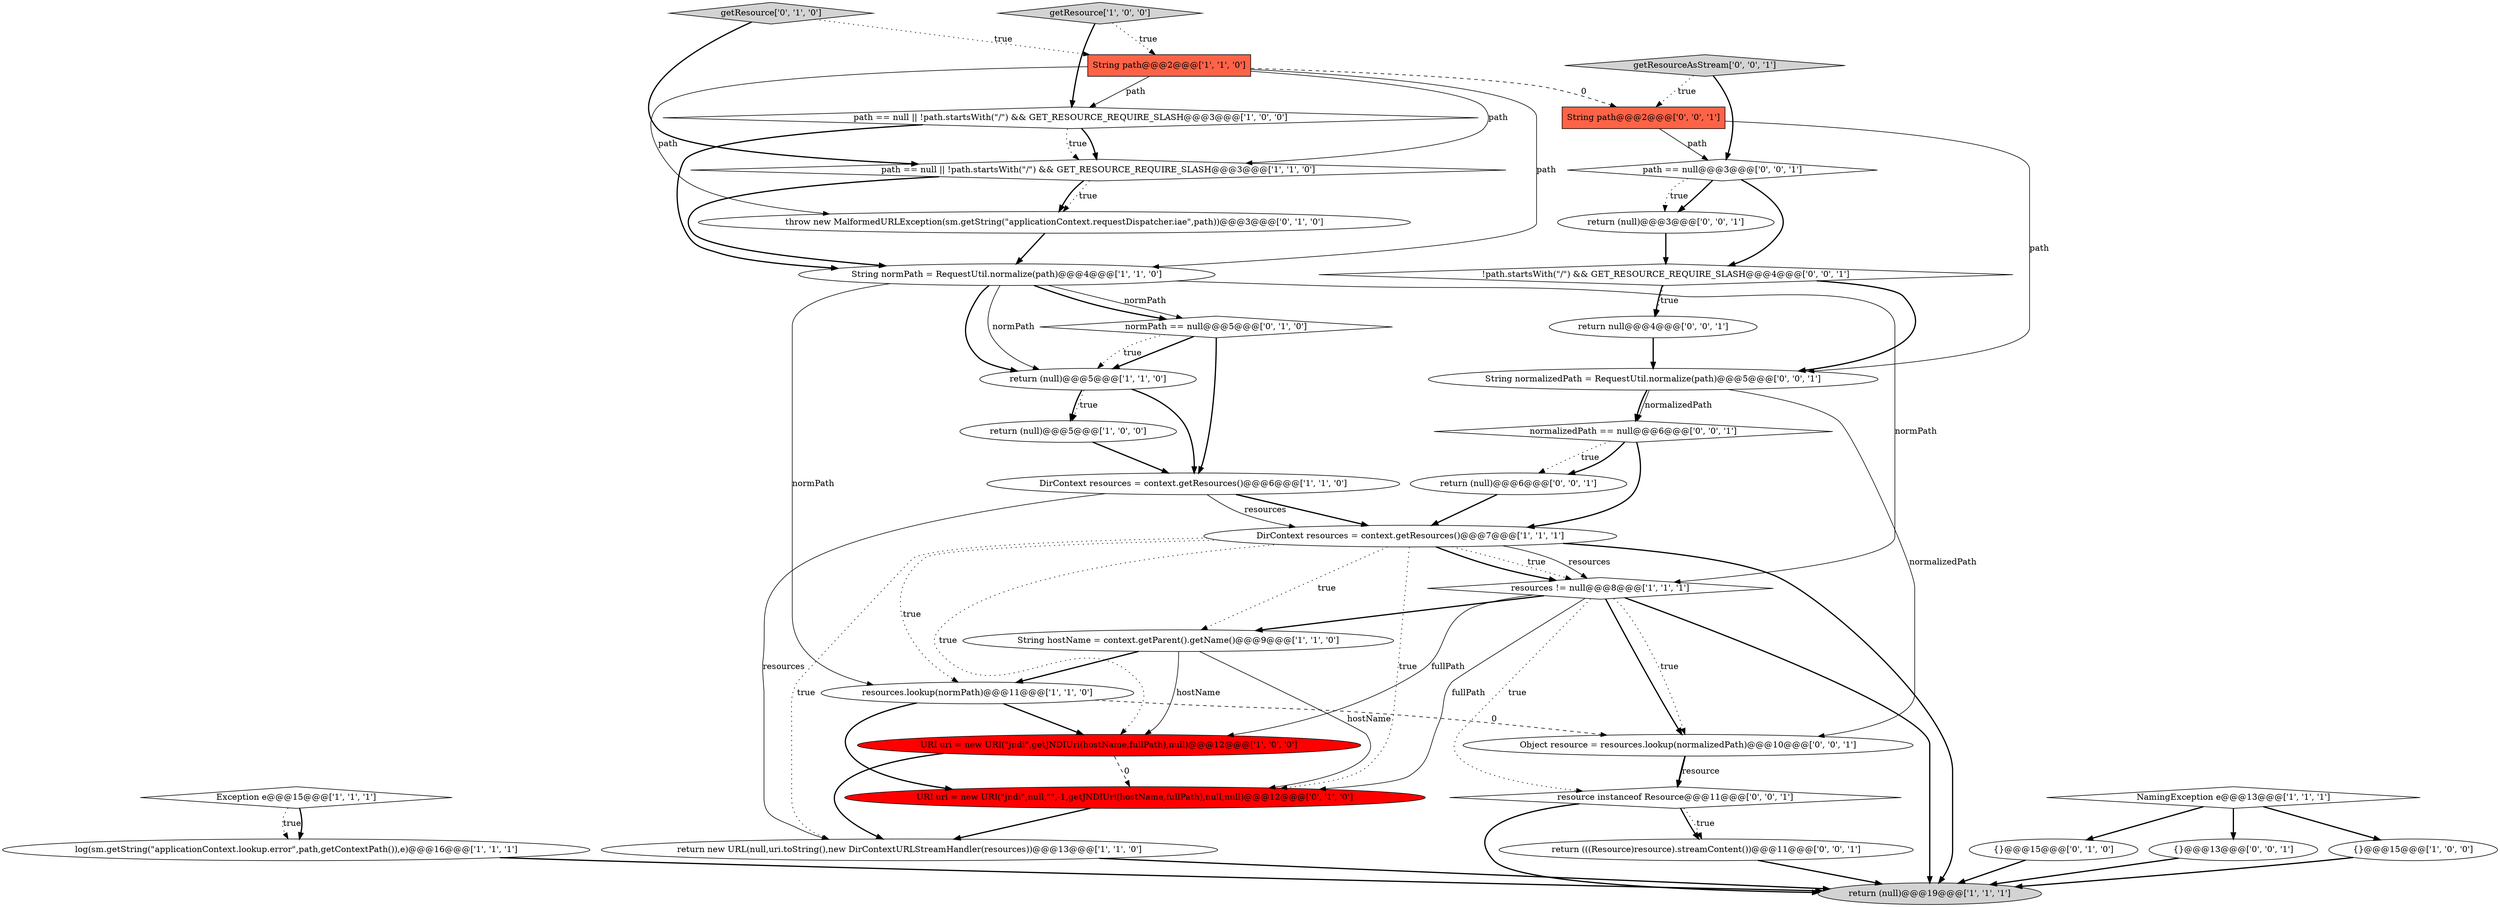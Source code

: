 digraph {
24 [style = filled, label = "String path@@@2@@@['0', '0', '1']", fillcolor = tomato, shape = box image = "AAA0AAABBB3BBB"];
8 [style = filled, label = "return (null)@@@5@@@['1', '1', '0']", fillcolor = white, shape = ellipse image = "AAA0AAABBB1BBB"];
20 [style = filled, label = "normPath == null@@@5@@@['0', '1', '0']", fillcolor = white, shape = diamond image = "AAA0AAABBB2BBB"];
15 [style = filled, label = "log(sm.getString(\"applicationContext.lookup.error\",path,getContextPath()),e)@@@16@@@['1', '1', '1']", fillcolor = white, shape = ellipse image = "AAA0AAABBB1BBB"];
26 [style = filled, label = "getResourceAsStream['0', '0', '1']", fillcolor = lightgray, shape = diamond image = "AAA0AAABBB3BBB"];
22 [style = filled, label = "URI uri = new URI(\"jndi\",null,\"\",-1,getJNDIUri(hostName,fullPath),null,null)@@@12@@@['0', '1', '0']", fillcolor = red, shape = ellipse image = "AAA1AAABBB2BBB"];
0 [style = filled, label = "resources != null@@@8@@@['1', '1', '1']", fillcolor = white, shape = diamond image = "AAA0AAABBB1BBB"];
13 [style = filled, label = "NamingException e@@@13@@@['1', '1', '1']", fillcolor = white, shape = diamond image = "AAA0AAABBB1BBB"];
31 [style = filled, label = "return (((Resource)resource).streamContent())@@@11@@@['0', '0', '1']", fillcolor = white, shape = ellipse image = "AAA0AAABBB3BBB"];
4 [style = filled, label = "{}@@@15@@@['1', '0', '0']", fillcolor = white, shape = ellipse image = "AAA0AAABBB1BBB"];
5 [style = filled, label = "return (null)@@@5@@@['1', '0', '0']", fillcolor = white, shape = ellipse image = "AAA0AAABBB1BBB"];
35 [style = filled, label = "normalizedPath == null@@@6@@@['0', '0', '1']", fillcolor = white, shape = diamond image = "AAA0AAABBB3BBB"];
2 [style = filled, label = "URI uri = new URI(\"jndi\",getJNDIUri(hostName,fullPath),null)@@@12@@@['1', '0', '0']", fillcolor = red, shape = ellipse image = "AAA1AAABBB1BBB"];
3 [style = filled, label = "String hostName = context.getParent().getName()@@@9@@@['1', '1', '0']", fillcolor = white, shape = ellipse image = "AAA0AAABBB1BBB"];
29 [style = filled, label = "return (null)@@@6@@@['0', '0', '1']", fillcolor = white, shape = ellipse image = "AAA0AAABBB3BBB"];
16 [style = filled, label = "return new URL(null,uri.toString(),new DirContextURLStreamHandler(resources))@@@13@@@['1', '1', '0']", fillcolor = white, shape = ellipse image = "AAA0AAABBB1BBB"];
21 [style = filled, label = "{}@@@15@@@['0', '1', '0']", fillcolor = white, shape = ellipse image = "AAA0AAABBB2BBB"];
7 [style = filled, label = "Exception e@@@15@@@['1', '1', '1']", fillcolor = white, shape = diamond image = "AAA0AAABBB1BBB"];
6 [style = filled, label = "return (null)@@@19@@@['1', '1', '1']", fillcolor = lightgray, shape = ellipse image = "AAA0AAABBB1BBB"];
14 [style = filled, label = "DirContext resources = context.getResources()@@@7@@@['1', '1', '1']", fillcolor = white, shape = ellipse image = "AAA0AAABBB1BBB"];
9 [style = filled, label = "DirContext resources = context.getResources()@@@6@@@['1', '1', '0']", fillcolor = white, shape = ellipse image = "AAA0AAABBB1BBB"];
34 [style = filled, label = "return null@@@4@@@['0', '0', '1']", fillcolor = white, shape = ellipse image = "AAA0AAABBB3BBB"];
33 [style = filled, label = "String normalizedPath = RequestUtil.normalize(path)@@@5@@@['0', '0', '1']", fillcolor = white, shape = ellipse image = "AAA0AAABBB3BBB"];
32 [style = filled, label = "!path.startsWith(\"/\") && GET_RESOURCE_REQUIRE_SLASH@@@4@@@['0', '0', '1']", fillcolor = white, shape = diamond image = "AAA0AAABBB3BBB"];
11 [style = filled, label = "getResource['1', '0', '0']", fillcolor = lightgray, shape = diamond image = "AAA0AAABBB1BBB"];
17 [style = filled, label = "String path@@@2@@@['1', '1', '0']", fillcolor = tomato, shape = box image = "AAA0AAABBB1BBB"];
19 [style = filled, label = "getResource['0', '1', '0']", fillcolor = lightgray, shape = diamond image = "AAA0AAABBB2BBB"];
23 [style = filled, label = "throw new MalformedURLException(sm.getString(\"applicationContext.requestDispatcher.iae\",path))@@@3@@@['0', '1', '0']", fillcolor = white, shape = ellipse image = "AAA0AAABBB2BBB"];
25 [style = filled, label = "Object resource = resources.lookup(normalizedPath)@@@10@@@['0', '0', '1']", fillcolor = white, shape = ellipse image = "AAA0AAABBB3BBB"];
10 [style = filled, label = "path == null || !path.startsWith(\"/\") && GET_RESOURCE_REQUIRE_SLASH@@@3@@@['1', '0', '0']", fillcolor = white, shape = diamond image = "AAA0AAABBB1BBB"];
27 [style = filled, label = "path == null@@@3@@@['0', '0', '1']", fillcolor = white, shape = diamond image = "AAA0AAABBB3BBB"];
30 [style = filled, label = "return (null)@@@3@@@['0', '0', '1']", fillcolor = white, shape = ellipse image = "AAA0AAABBB3BBB"];
28 [style = filled, label = "{}@@@13@@@['0', '0', '1']", fillcolor = white, shape = ellipse image = "AAA0AAABBB3BBB"];
1 [style = filled, label = "String normPath = RequestUtil.normalize(path)@@@4@@@['1', '1', '0']", fillcolor = white, shape = ellipse image = "AAA0AAABBB1BBB"];
18 [style = filled, label = "resources.lookup(normPath)@@@11@@@['1', '1', '0']", fillcolor = white, shape = ellipse image = "AAA0AAABBB1BBB"];
12 [style = filled, label = "path == null || !path.startsWith(\"/\") && GET_RESOURCE_REQUIRE_SLASH@@@3@@@['1', '1', '0']", fillcolor = white, shape = diamond image = "AAA0AAABBB1BBB"];
36 [style = filled, label = "resource instanceof Resource@@@11@@@['0', '0', '1']", fillcolor = white, shape = diamond image = "AAA0AAABBB3BBB"];
1->20 [style = solid, label="normPath"];
27->32 [style = bold, label=""];
28->6 [style = bold, label=""];
1->18 [style = solid, label="normPath"];
5->9 [style = bold, label=""];
14->0 [style = dotted, label="true"];
20->9 [style = bold, label=""];
17->24 [style = dashed, label="0"];
1->20 [style = bold, label=""];
14->22 [style = dotted, label="true"];
32->34 [style = bold, label=""];
0->25 [style = dotted, label="true"];
3->18 [style = bold, label=""];
14->0 [style = solid, label="resources"];
18->22 [style = bold, label=""];
31->6 [style = bold, label=""];
24->27 [style = solid, label="path"];
0->25 [style = bold, label=""];
10->12 [style = bold, label=""];
26->24 [style = dotted, label="true"];
29->14 [style = bold, label=""];
9->14 [style = bold, label=""];
14->3 [style = dotted, label="true"];
3->2 [style = solid, label="hostName"];
2->22 [style = dashed, label="0"];
14->18 [style = dotted, label="true"];
18->25 [style = dashed, label="0"];
2->16 [style = bold, label=""];
0->3 [style = bold, label=""];
36->6 [style = bold, label=""];
14->2 [style = dotted, label="true"];
12->23 [style = dotted, label="true"];
19->12 [style = bold, label=""];
19->17 [style = dotted, label="true"];
25->36 [style = bold, label=""];
16->6 [style = bold, label=""];
27->30 [style = bold, label=""];
36->31 [style = bold, label=""];
9->14 [style = solid, label="resources"];
34->33 [style = bold, label=""];
17->12 [style = solid, label="path"];
24->33 [style = solid, label="path"];
12->1 [style = bold, label=""];
36->31 [style = dotted, label="true"];
26->27 [style = bold, label=""];
20->8 [style = bold, label=""];
25->36 [style = solid, label="resource"];
3->22 [style = solid, label="hostName"];
10->1 [style = bold, label=""];
14->6 [style = bold, label=""];
35->29 [style = dotted, label="true"];
1->8 [style = bold, label=""];
33->35 [style = solid, label="normalizedPath"];
35->29 [style = bold, label=""];
32->34 [style = dotted, label="true"];
22->16 [style = bold, label=""];
17->10 [style = solid, label="path"];
11->17 [style = dotted, label="true"];
30->32 [style = bold, label=""];
17->23 [style = solid, label="path"];
7->15 [style = dotted, label="true"];
35->14 [style = bold, label=""];
32->33 [style = bold, label=""];
9->16 [style = solid, label="resources"];
14->16 [style = dotted, label="true"];
11->10 [style = bold, label=""];
7->15 [style = bold, label=""];
0->2 [style = solid, label="fullPath"];
17->1 [style = solid, label="path"];
33->35 [style = bold, label=""];
10->12 [style = dotted, label="true"];
21->6 [style = bold, label=""];
4->6 [style = bold, label=""];
0->6 [style = bold, label=""];
1->8 [style = solid, label="normPath"];
20->8 [style = dotted, label="true"];
0->22 [style = solid, label="fullPath"];
15->6 [style = bold, label=""];
18->2 [style = bold, label=""];
0->36 [style = dotted, label="true"];
33->25 [style = solid, label="normalizedPath"];
27->30 [style = dotted, label="true"];
8->5 [style = bold, label=""];
14->0 [style = bold, label=""];
8->5 [style = dotted, label="true"];
8->9 [style = bold, label=""];
23->1 [style = bold, label=""];
12->23 [style = bold, label=""];
1->0 [style = solid, label="normPath"];
13->21 [style = bold, label=""];
13->28 [style = bold, label=""];
13->4 [style = bold, label=""];
}
